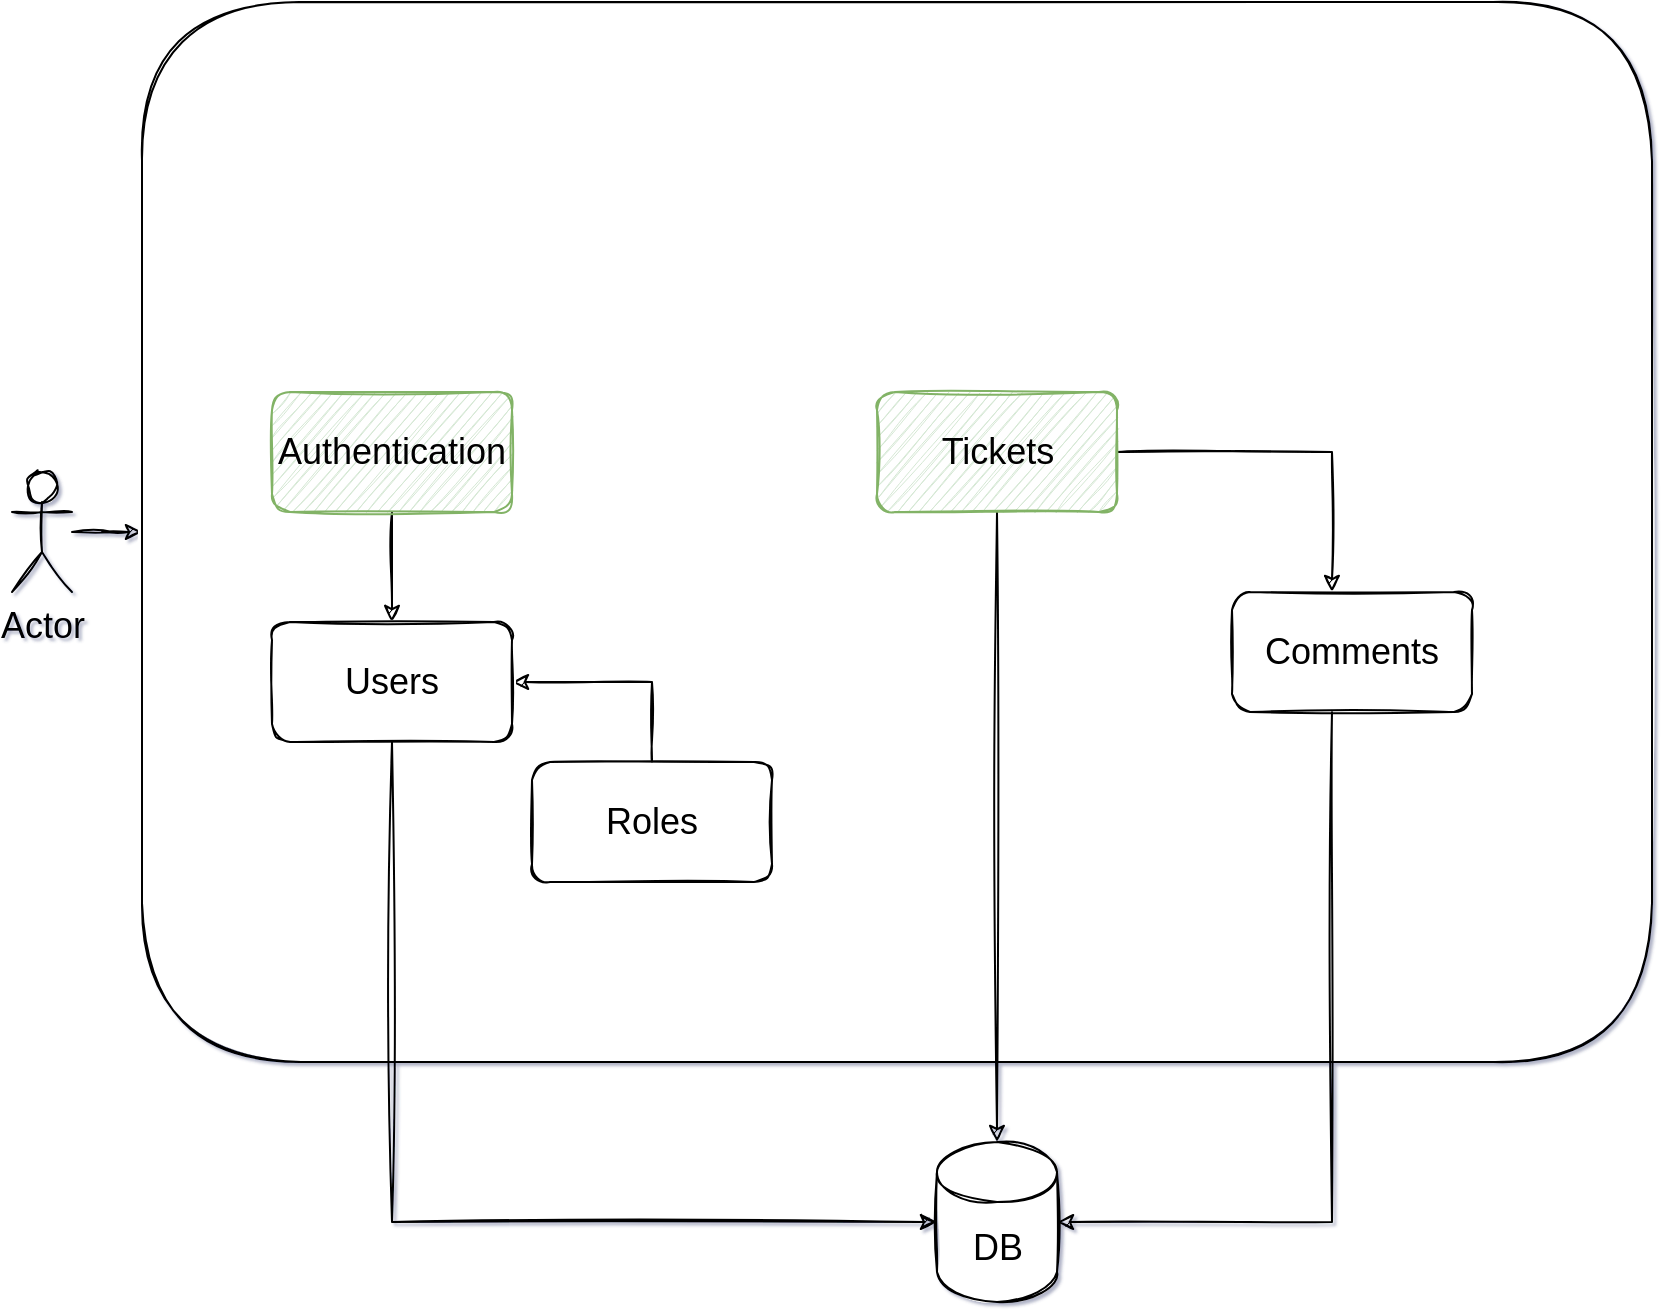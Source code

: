 <mxfile version="14.9.6" type="device" pages="2"><diagram id="DO6SQSOvwQcXpf7RklmM" name="Page-1"><mxGraphModel dx="1339" dy="992" grid="1" gridSize="10" guides="1" tooltips="1" connect="1" arrows="1" fold="1" page="1" pageScale="1" pageWidth="1100" pageHeight="850" math="0" shadow="1"><root><mxCell id="0"/><mxCell id="1" parent="0"/><mxCell id="8D1SspaB8A7gwExu78WX-4" value="" style="edgeStyle=orthogonalEdgeStyle;rounded=0;sketch=1;orthogonalLoop=1;jettySize=auto;html=1;fontSize=18;" edge="1" parent="1" source="8D1SspaB8A7gwExu78WX-1" target="8D1SspaB8A7gwExu78WX-3"><mxGeometry relative="1" as="geometry"/></mxCell><mxCell id="8D1SspaB8A7gwExu78WX-1" value="Actor" style="shape=umlActor;verticalLabelPosition=bottom;verticalAlign=top;html=1;outlineConnect=0;sketch=1;rounded=1;fontSize=18;" vertex="1" parent="1"><mxGeometry x="30" y="435" width="30" height="60" as="geometry"/></mxCell><mxCell id="8D1SspaB8A7gwExu78WX-3" value="" style="whiteSpace=wrap;html=1;rounded=1;verticalAlign=top;sketch=1;fontSize=18;" vertex="1" parent="1"><mxGeometry x="95" y="200" width="755" height="530" as="geometry"/></mxCell><mxCell id="8D1SspaB8A7gwExu78WX-9" style="edgeStyle=orthogonalEdgeStyle;rounded=0;sketch=1;orthogonalLoop=1;jettySize=auto;html=1;fontSize=18;" edge="1" parent="1" source="8D1SspaB8A7gwExu78WX-5" target="8D1SspaB8A7gwExu78WX-6"><mxGeometry relative="1" as="geometry"/></mxCell><mxCell id="8D1SspaB8A7gwExu78WX-5" value="Authentication" style="rounded=1;whiteSpace=wrap;html=1;sketch=1;fontSize=18;fillColor=#d5e8d4;strokeColor=#82b366;" vertex="1" parent="1"><mxGeometry x="160" y="395" width="120" height="60" as="geometry"/></mxCell><mxCell id="8D1SspaB8A7gwExu78WX-8" style="edgeStyle=orthogonalEdgeStyle;rounded=0;sketch=1;orthogonalLoop=1;jettySize=auto;html=1;entryX=0;entryY=0.5;entryDx=0;entryDy=0;entryPerimeter=0;fontSize=18;" edge="1" parent="1" source="8D1SspaB8A7gwExu78WX-6" target="8D1SspaB8A7gwExu78WX-7"><mxGeometry relative="1" as="geometry"><Array as="points"><mxPoint x="220" y="810"/></Array></mxGeometry></mxCell><mxCell id="8D1SspaB8A7gwExu78WX-13" value="" style="edgeStyle=orthogonalEdgeStyle;rounded=0;sketch=1;orthogonalLoop=1;jettySize=auto;html=1;fontSize=18;" edge="1" parent="1" source="8D1SspaB8A7gwExu78WX-12" target="8D1SspaB8A7gwExu78WX-6"><mxGeometry relative="1" as="geometry"><Array as="points"><mxPoint x="350" y="600"/></Array></mxGeometry></mxCell><mxCell id="8D1SspaB8A7gwExu78WX-6" value="Users" style="rounded=1;whiteSpace=wrap;html=1;sketch=1;fontSize=18;" vertex="1" parent="1"><mxGeometry x="160" y="510" width="120" height="60" as="geometry"/></mxCell><mxCell id="8D1SspaB8A7gwExu78WX-7" value="DB" style="shape=cylinder3;whiteSpace=wrap;html=1;boundedLbl=1;backgroundOutline=1;size=15;rounded=1;sketch=1;fontSize=18;" vertex="1" parent="1"><mxGeometry x="492.5" y="770" width="60" height="80" as="geometry"/></mxCell><mxCell id="8D1SspaB8A7gwExu78WX-11" style="edgeStyle=orthogonalEdgeStyle;rounded=0;sketch=1;orthogonalLoop=1;jettySize=auto;html=1;fontSize=18;" edge="1" parent="1" source="8D1SspaB8A7gwExu78WX-10" target="8D1SspaB8A7gwExu78WX-7"><mxGeometry relative="1" as="geometry"/></mxCell><mxCell id="8D1SspaB8A7gwExu78WX-16" value="" style="edgeStyle=orthogonalEdgeStyle;rounded=0;sketch=1;orthogonalLoop=1;jettySize=auto;html=1;fontSize=18;" edge="1" parent="1" source="8D1SspaB8A7gwExu78WX-10" target="8D1SspaB8A7gwExu78WX-15"><mxGeometry relative="1" as="geometry"><Array as="points"><mxPoint x="690" y="425"/></Array></mxGeometry></mxCell><mxCell id="8D1SspaB8A7gwExu78WX-10" value="Tickets" style="rounded=1;whiteSpace=wrap;html=1;sketch=1;fontSize=18;fillColor=#d5e8d4;strokeColor=#82b366;" vertex="1" parent="1"><mxGeometry x="462.5" y="395" width="120" height="60" as="geometry"/></mxCell><mxCell id="8D1SspaB8A7gwExu78WX-12" value="Roles" style="rounded=1;whiteSpace=wrap;html=1;sketch=1;fontSize=18;" vertex="1" parent="1"><mxGeometry x="290" y="580" width="120" height="60" as="geometry"/></mxCell><mxCell id="8D1SspaB8A7gwExu78WX-17" style="edgeStyle=orthogonalEdgeStyle;rounded=0;sketch=1;orthogonalLoop=1;jettySize=auto;html=1;entryX=1;entryY=0.5;entryDx=0;entryDy=0;entryPerimeter=0;fontSize=18;" edge="1" parent="1" source="8D1SspaB8A7gwExu78WX-15" target="8D1SspaB8A7gwExu78WX-7"><mxGeometry relative="1" as="geometry"><Array as="points"><mxPoint x="690" y="810"/></Array></mxGeometry></mxCell><mxCell id="8D1SspaB8A7gwExu78WX-15" value="Comments" style="rounded=1;whiteSpace=wrap;html=1;sketch=1;fontSize=18;" vertex="1" parent="1"><mxGeometry x="640" y="495" width="120" height="60" as="geometry"/></mxCell></root></mxGraphModel></diagram><diagram id="9Oxye0rJcU0RAGzu1bbD" name="Page-2"><mxGraphModel dx="2726" dy="1204" grid="1" gridSize="10" guides="1" tooltips="1" connect="1" arrows="1" fold="1" page="1" pageScale="1" pageWidth="1100" pageHeight="850" math="0" shadow="0"><root><mxCell id="fSFEayyGTgINo-xwPqt_-0"/><mxCell id="fSFEayyGTgINo-xwPqt_-1" parent="fSFEayyGTgINo-xwPqt_-0"/><mxCell id="fSFEayyGTgINo-xwPqt_-2" value="Actor" style="shape=umlActor;verticalLabelPosition=bottom;verticalAlign=top;html=1;outlineConnect=0;rounded=1;sketch=1;fontSize=18;" vertex="1" parent="fSFEayyGTgINo-xwPqt_-1"><mxGeometry x="535" y="300" width="30" height="60" as="geometry"/></mxCell><mxCell id="fSFEayyGTgINo-xwPqt_-3" value="" style="rounded=1;whiteSpace=wrap;html=1;sketch=1;fontSize=18;" vertex="1" parent="fSFEayyGTgINo-xwPqt_-1"><mxGeometry x="-10" y="425" width="470" height="250" as="geometry"/></mxCell><mxCell id="fSFEayyGTgINo-xwPqt_-4" value="&lt;span&gt;Authentication&lt;/span&gt;" style="rounded=1;whiteSpace=wrap;html=1;sketch=1;fontSize=18;" vertex="1" parent="fSFEayyGTgINo-xwPqt_-1"><mxGeometry x="10" y="455" width="180" height="80" as="geometry"/></mxCell><mxCell id="fSFEayyGTgINo-xwPqt_-5" value="" style="rounded=1;whiteSpace=wrap;html=1;sketch=1;fontSize=18;" vertex="1" parent="fSFEayyGTgINo-xwPqt_-1"><mxGeometry x="300" y="710" width="470" height="250" as="geometry"/></mxCell><mxCell id="fSFEayyGTgINo-xwPqt_-6" value="&lt;span&gt;Users&lt;/span&gt;" style="rounded=1;whiteSpace=wrap;html=1;sketch=1;fontSize=18;" vertex="1" parent="fSFEayyGTgINo-xwPqt_-1"><mxGeometry x="335" y="730" width="180" height="80" as="geometry"/></mxCell><mxCell id="fSFEayyGTgINo-xwPqt_-8" value="" style="rounded=1;whiteSpace=wrap;html=1;sketch=1;fontSize=18;" vertex="1" parent="fSFEayyGTgINo-xwPqt_-1"><mxGeometry x="480" y="420" width="470" height="250" as="geometry"/></mxCell><mxCell id="fSFEayyGTgINo-xwPqt_-9" value="&lt;span&gt;Comments&lt;/span&gt;" style="rounded=1;whiteSpace=wrap;html=1;sketch=1;fontSize=18;" vertex="1" parent="fSFEayyGTgINo-xwPqt_-1"><mxGeometry x="625" y="540" width="180" height="80" as="geometry"/></mxCell><mxCell id="fSFEayyGTgINo-xwPqt_-10" value="&lt;span&gt;Roles&lt;/span&gt;" style="rounded=1;whiteSpace=wrap;html=1;sketch=1;fontSize=18;" vertex="1" parent="fSFEayyGTgINo-xwPqt_-1"><mxGeometry x="565" y="730" width="180" height="80" as="geometry"/></mxCell><mxCell id="fSFEayyGTgINo-xwPqt_-11" value="" style="endArrow=classic;html=1;fontSize=18;" edge="1" parent="fSFEayyGTgINo-xwPqt_-1"><mxGeometry width="50" height="50" relative="1" as="geometry"><mxPoint x="980" y="145" as="sourcePoint"/><mxPoint x="980" y="945" as="targetPoint"/></mxGeometry></mxCell><mxCell id="fSFEayyGTgINo-xwPqt_-13" style="edgeStyle=orthogonalEdgeStyle;rounded=0;sketch=1;orthogonalLoop=1;jettySize=auto;html=1;fontSize=18;" edge="1" parent="fSFEayyGTgINo-xwPqt_-1" source="fSFEayyGTgINo-xwPqt_-12" target="fSFEayyGTgINo-xwPqt_-9"><mxGeometry relative="1" as="geometry"/></mxCell><mxCell id="fSFEayyGTgINo-xwPqt_-12" value="&lt;span&gt;Tickets&lt;/span&gt;" style="rounded=1;whiteSpace=wrap;html=1;sketch=1;fontSize=18;" vertex="1" parent="fSFEayyGTgINo-xwPqt_-1"><mxGeometry x="625" y="440" width="180" height="80" as="geometry"/></mxCell><mxCell id="fSFEayyGTgINo-xwPqt_-14" value="&lt;span&gt;Core&lt;/span&gt;" style="rounded=1;whiteSpace=wrap;html=1;sketch=1;fontSize=18;" vertex="1" parent="fSFEayyGTgINo-xwPqt_-1"><mxGeometry x="250" y="450" width="180" height="80" as="geometry"/></mxCell><mxCell id="fSFEayyGTgINo-xwPqt_-15" value="SHARED" style="rounded=1;whiteSpace=wrap;html=1;sketch=1;fontSize=18;" vertex="1" parent="fSFEayyGTgINo-xwPqt_-1"><mxGeometry x="300" y="1010" width="470" height="250" as="geometry"/></mxCell></root></mxGraphModel></diagram></mxfile>